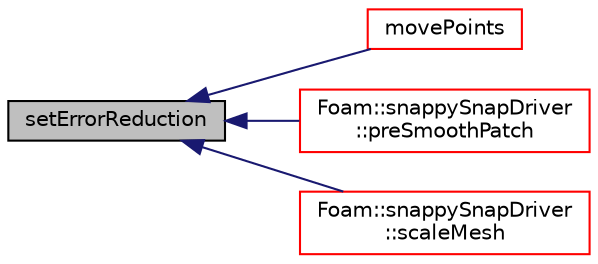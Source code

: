 digraph "setErrorReduction"
{
  bgcolor="transparent";
  edge [fontname="Helvetica",fontsize="10",labelfontname="Helvetica",labelfontsize="10"];
  node [fontname="Helvetica",fontsize="10",shape=record];
  rankdir="LR";
  Node736 [label="setErrorReduction",height=0.2,width=0.4,color="black", fillcolor="grey75", style="filled", fontcolor="black"];
  Node736 -> Node737 [dir="back",color="midnightblue",fontsize="10",style="solid",fontname="Helvetica"];
  Node737 [label="movePoints",height=0.2,width=0.4,color="red",URL="$a22297.html#a6515a3b20e9603401422337166c347f2",tooltip="Update for new mesh geometry. "];
  Node736 -> Node739 [dir="back",color="midnightblue",fontsize="10",style="solid",fontname="Helvetica"];
  Node739 [label="Foam::snappySnapDriver\l::preSmoothPatch",height=0.2,width=0.4,color="red",URL="$a25921.html#a5328524e4037f1f8ecb542c16492d6b9",tooltip="Smooth the mesh (patch and internal) to increase visibility. "];
  Node736 -> Node743 [dir="back",color="midnightblue",fontsize="10",style="solid",fontname="Helvetica"];
  Node743 [label="Foam::snappySnapDriver\l::scaleMesh",height=0.2,width=0.4,color="red",URL="$a25921.html#a4b8f2c5757f4d8cd95f8e1830e44c179",tooltip="Do the hard work: move the mesh according to displacement,. "];
}
